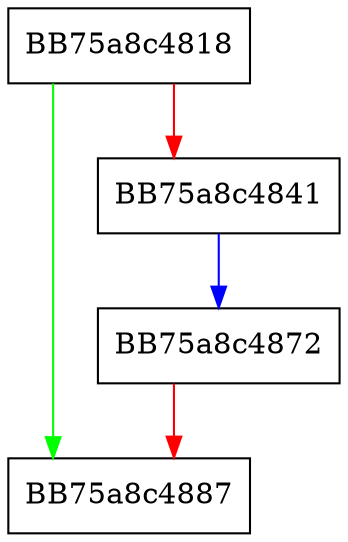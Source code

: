 digraph trigger_runtime_error {
  node [shape="box"];
  graph [splines=ortho];
  BB75a8c4818 -> BB75a8c4887 [color="green"];
  BB75a8c4818 -> BB75a8c4841 [color="red"];
  BB75a8c4841 -> BB75a8c4872 [color="blue"];
  BB75a8c4872 -> BB75a8c4887 [color="red"];
}